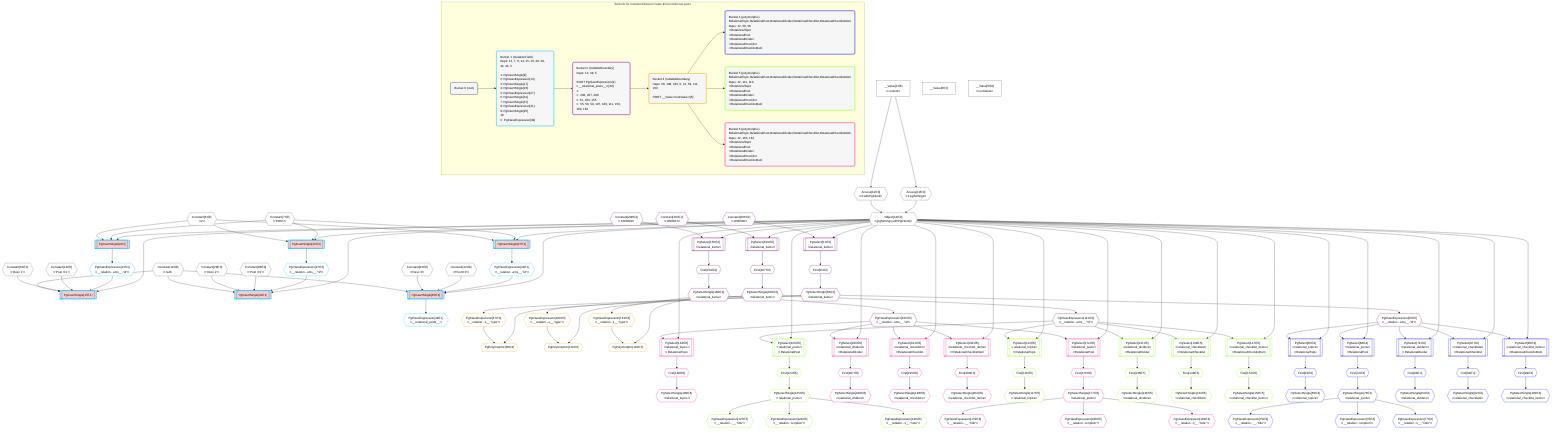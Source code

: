 %%{init: {'themeVariables': { 'fontSize': '12px'}}}%%
graph TD
    classDef path fill:#eee,stroke:#000,color:#000
    classDef plan fill:#fff,stroke-width:1px,color:#000
    classDef itemplan fill:#fff,stroke-width:2px,color:#000
    classDef unbatchedplan fill:#dff,stroke-width:1px,color:#000
    classDef sideeffectplan fill:#fcc,stroke-width:2px,color:#000
    classDef bucket fill:#f6f6f6,color:#000,stroke-width:2px,text-align:left


    %% plan dependencies
    Object12{{"Object[12∈0]<br />ᐸ{pgSettings,withPgClient}ᐳ"}}:::plan
    Access10{{"Access[10∈0]<br />ᐸ3.pgSettingsᐳ"}}:::plan
    Access11{{"Access[11∈0]<br />ᐸ3.withPgClientᐳ"}}:::plan
    Access10 & Access11 --> Object12
    __Value3["__Value[3∈0]<br />ᐸcontextᐳ"]:::plan
    __Value3 --> Access10
    __Value3 --> Access11
    __Value0["__Value[0∈0]"]:::plan
    __Value5["__Value[5∈0]<br />ᐸrootValueᐳ"]:::plan
    Constant7{{"Constant[7∈0]<br />ᐸ'POST'ᐳ"}}:::plan
    Constant8{{"Constant[8∈0]<br />ᐸ2ᐳ"}}:::plan
    Constant14{{"Constant[14∈0]<br />ᐸ'Post ꖛ1'ᐳ"}}:::plan
    Constant15{{"Constant[15∈0]<br />ᐸ'Desc 1'ᐳ"}}:::plan
    Constant16{{"Constant[16∈0]<br />ᐸnullᐳ"}}:::plan
    Constant28{{"Constant[28∈0]<br />ᐸ'Post ꖛ2'ᐳ"}}:::plan
    Constant29{{"Constant[29∈0]<br />ᐸ'Desc 2'ᐳ"}}:::plan
    Constant42{{"Constant[42∈0]<br />ᐸ'Post ꖛ3'ᐳ"}}:::plan
    Constant43{{"Constant[43∈0]<br />ᐸ'Desc 3'ᐳ"}}:::plan
    PgInsertSingle17[["PgInsertSingle[17∈1]"]]:::sideeffectplan
    PgClassExpression13{{"PgClassExpression[13∈1]<br />ᐸ__relation...ems__.”id”ᐳ"}}:::plan
    Object12 & PgClassExpression13 & Constant14 & Constant15 & Constant16 --> PgInsertSingle17
    PgInsertSingle31[["PgInsertSingle[31∈1]"]]:::sideeffectplan
    PgClassExpression27{{"PgClassExpression[27∈1]<br />ᐸ__relation...ems__.”id”ᐳ"}}:::plan
    Object12 & PgClassExpression27 & Constant28 & Constant29 & Constant16 --> PgInsertSingle31
    PgInsertSingle45[["PgInsertSingle[45∈1]"]]:::sideeffectplan
    PgClassExpression41{{"PgClassExpression[41∈1]<br />ᐸ__relation...ems__.”id”ᐳ"}}:::plan
    Object12 & PgClassExpression41 & Constant42 & Constant43 & Constant16 --> PgInsertSingle45
    PgInsertSingle9[["PgInsertSingle[9∈1]"]]:::sideeffectplan
    Object12 & Constant7 & Constant8 --> PgInsertSingle9
    PgInsertSingle23[["PgInsertSingle[23∈1]"]]:::sideeffectplan
    Object12 & Constant7 & Constant8 --> PgInsertSingle23
    PgInsertSingle37[["PgInsertSingle[37∈1]"]]:::sideeffectplan
    Object12 & Constant7 & Constant8 --> PgInsertSingle37
    PgInsertSingle9 --> PgClassExpression13
    PgInsertSingle23 --> PgClassExpression27
    PgInsertSingle37 --> PgClassExpression41
    PgClassExpression49{{"PgClassExpression[49∈1]<br />ᐸ__relational_posts__ᐳ"}}:::plan
    PgInsertSingle45 --> PgClassExpression49
    PgSelect51[["PgSelect[51∈2]<br />ᐸrelational_itemsᐳ"]]:::plan
    Constant206{{"Constant[206∈2]<br />ᐸ1000000ᐳ"}}:::plan
    Object12 & Constant206 --> PgSelect51
    PgSelect103[["PgSelect[103∈2]<br />ᐸrelational_itemsᐳ"]]:::plan
    Constant207{{"Constant[207∈2]<br />ᐸ1000001ᐳ"}}:::plan
    Object12 & Constant207 --> PgSelect103
    PgSelect155[["PgSelect[155∈2]<br />ᐸrelational_itemsᐳ"]]:::plan
    Constant208{{"Constant[208∈2]<br />ᐸ1000002ᐳ"}}:::plan
    Object12 & Constant208 --> PgSelect155
    First55{{"First[55∈2]"}}:::plan
    PgSelect51 --> First55
    PgSelectSingle56{{"PgSelectSingle[56∈2]<br />ᐸrelational_itemsᐳ"}}:::plan
    First55 --> PgSelectSingle56
    PgClassExpression59{{"PgClassExpression[59∈2]<br />ᐸ__relation...ems__.”id”ᐳ"}}:::plan
    PgSelectSingle56 --> PgClassExpression59
    First107{{"First[107∈2]"}}:::plan
    PgSelect103 --> First107
    PgSelectSingle108{{"PgSelectSingle[108∈2]<br />ᐸrelational_itemsᐳ"}}:::plan
    First107 --> PgSelectSingle108
    PgClassExpression111{{"PgClassExpression[111∈2]<br />ᐸ__relation...ems__.”id”ᐳ"}}:::plan
    PgSelectSingle108 --> PgClassExpression111
    First159{{"First[159∈2]"}}:::plan
    PgSelect155 --> First159
    PgSelectSingle160{{"PgSelectSingle[160∈2]<br />ᐸrelational_itemsᐳ"}}:::plan
    First159 --> PgSelectSingle160
    PgClassExpression163{{"PgClassExpression[163∈2]<br />ᐸ__relation...ems__.”id”ᐳ"}}:::plan
    PgSelectSingle160 --> PgClassExpression163
    PgPolymorphic58{{"PgPolymorphic[58∈3]"}}:::plan
    PgClassExpression57{{"PgClassExpression[57∈3]<br />ᐸ__relation...s__.”type”ᐳ"}}:::plan
    PgSelectSingle56 & PgClassExpression57 --> PgPolymorphic58
    PgPolymorphic110{{"PgPolymorphic[110∈3]"}}:::plan
    PgClassExpression109{{"PgClassExpression[109∈3]<br />ᐸ__relation...s__.”type”ᐳ"}}:::plan
    PgSelectSingle108 & PgClassExpression109 --> PgPolymorphic110
    PgPolymorphic162{{"PgPolymorphic[162∈3]"}}:::plan
    PgClassExpression161{{"PgClassExpression[161∈3]<br />ᐸ__relation...s__.”type”ᐳ"}}:::plan
    PgSelectSingle160 & PgClassExpression161 --> PgPolymorphic162
    PgSelectSingle56 --> PgClassExpression57
    PgSelectSingle108 --> PgClassExpression109
    PgSelectSingle160 --> PgClassExpression161
    PgSelect164[["PgSelect[164∈6]<br />ᐸrelational_topicsᐳ<br />ᐳRelationalTopic"]]:::plan
    Object12 & PgClassExpression163 --> PgSelect164
    PgSelect172[["PgSelect[172∈6]<br />ᐸrelational_postsᐳ<br />ᐳRelationalPost"]]:::plan
    Object12 & PgClassExpression163 --> PgSelect172
    PgSelect183[["PgSelect[183∈6]<br />ᐸrelational_dividersᐳ<br />ᐳRelationalDivider"]]:::plan
    Object12 & PgClassExpression163 --> PgSelect183
    PgSelect191[["PgSelect[191∈6]<br />ᐸrelational_checklistsᐳ<br />ᐳRelationalChecklist"]]:::plan
    Object12 & PgClassExpression163 --> PgSelect191
    PgSelect199[["PgSelect[199∈6]<br />ᐸrelational_checklist_itemsᐳ<br />ᐳRelationalChecklistItem"]]:::plan
    Object12 & PgClassExpression163 --> PgSelect199
    First168{{"First[168∈6]"}}:::plan
    PgSelect164 --> First168
    PgSelectSingle169{{"PgSelectSingle[169∈6]<br />ᐸrelational_topicsᐳ"}}:::plan
    First168 --> PgSelectSingle169
    First176{{"First[176∈6]"}}:::plan
    PgSelect172 --> First176
    PgSelectSingle177{{"PgSelectSingle[177∈6]<br />ᐸrelational_postsᐳ"}}:::plan
    First176 --> PgSelectSingle177
    PgClassExpression179{{"PgClassExpression[179∈6]<br />ᐸ__relation...__.”title”ᐳ"}}:::plan
    PgSelectSingle177 --> PgClassExpression179
    PgClassExpression180{{"PgClassExpression[180∈6]<br />ᐸ__relation...scription”ᐳ"}}:::plan
    PgSelectSingle177 --> PgClassExpression180
    PgClassExpression181{{"PgClassExpression[181∈6]<br />ᐸ__relation...s__.”note”ᐳ"}}:::plan
    PgSelectSingle177 --> PgClassExpression181
    First187{{"First[187∈6]"}}:::plan
    PgSelect183 --> First187
    PgSelectSingle188{{"PgSelectSingle[188∈6]<br />ᐸrelational_dividersᐳ"}}:::plan
    First187 --> PgSelectSingle188
    First195{{"First[195∈6]"}}:::plan
    PgSelect191 --> First195
    PgSelectSingle196{{"PgSelectSingle[196∈6]<br />ᐸrelational_checklistsᐳ"}}:::plan
    First195 --> PgSelectSingle196
    First203{{"First[203∈6]"}}:::plan
    PgSelect199 --> First203
    PgSelectSingle204{{"PgSelectSingle[204∈6]<br />ᐸrelational_checklist_itemsᐳ"}}:::plan
    First203 --> PgSelectSingle204
    PgSelect112[["PgSelect[112∈5]<br />ᐸrelational_topicsᐳ<br />ᐳRelationalTopic"]]:::plan
    Object12 & PgClassExpression111 --> PgSelect112
    PgSelect120[["PgSelect[120∈5]<br />ᐸrelational_postsᐳ<br />ᐳRelationalPost"]]:::plan
    Object12 & PgClassExpression111 --> PgSelect120
    PgSelect131[["PgSelect[131∈5]<br />ᐸrelational_dividersᐳ<br />ᐳRelationalDivider"]]:::plan
    Object12 & PgClassExpression111 --> PgSelect131
    PgSelect139[["PgSelect[139∈5]<br />ᐸrelational_checklistsᐳ<br />ᐳRelationalChecklist"]]:::plan
    Object12 & PgClassExpression111 --> PgSelect139
    PgSelect147[["PgSelect[147∈5]<br />ᐸrelational_checklist_itemsᐳ<br />ᐳRelationalChecklistItem"]]:::plan
    Object12 & PgClassExpression111 --> PgSelect147
    First116{{"First[116∈5]"}}:::plan
    PgSelect112 --> First116
    PgSelectSingle117{{"PgSelectSingle[117∈5]<br />ᐸrelational_topicsᐳ"}}:::plan
    First116 --> PgSelectSingle117
    First124{{"First[124∈5]"}}:::plan
    PgSelect120 --> First124
    PgSelectSingle125{{"PgSelectSingle[125∈5]<br />ᐸrelational_postsᐳ"}}:::plan
    First124 --> PgSelectSingle125
    PgClassExpression127{{"PgClassExpression[127∈5]<br />ᐸ__relation...__.”title”ᐳ"}}:::plan
    PgSelectSingle125 --> PgClassExpression127
    PgClassExpression128{{"PgClassExpression[128∈5]<br />ᐸ__relation...scription”ᐳ"}}:::plan
    PgSelectSingle125 --> PgClassExpression128
    PgClassExpression129{{"PgClassExpression[129∈5]<br />ᐸ__relation...s__.”note”ᐳ"}}:::plan
    PgSelectSingle125 --> PgClassExpression129
    First135{{"First[135∈5]"}}:::plan
    PgSelect131 --> First135
    PgSelectSingle136{{"PgSelectSingle[136∈5]<br />ᐸrelational_dividersᐳ"}}:::plan
    First135 --> PgSelectSingle136
    First143{{"First[143∈5]"}}:::plan
    PgSelect139 --> First143
    PgSelectSingle144{{"PgSelectSingle[144∈5]<br />ᐸrelational_checklistsᐳ"}}:::plan
    First143 --> PgSelectSingle144
    First151{{"First[151∈5]"}}:::plan
    PgSelect147 --> First151
    PgSelectSingle152{{"PgSelectSingle[152∈5]<br />ᐸrelational_checklist_itemsᐳ"}}:::plan
    First151 --> PgSelectSingle152
    PgSelect60[["PgSelect[60∈4]<br />ᐸrelational_topicsᐳ<br />ᐳRelationalTopic"]]:::plan
    Object12 & PgClassExpression59 --> PgSelect60
    PgSelect68[["PgSelect[68∈4]<br />ᐸrelational_postsᐳ<br />ᐳRelationalPost"]]:::plan
    Object12 & PgClassExpression59 --> PgSelect68
    PgSelect79[["PgSelect[79∈4]<br />ᐸrelational_dividersᐳ<br />ᐳRelationalDivider"]]:::plan
    Object12 & PgClassExpression59 --> PgSelect79
    PgSelect87[["PgSelect[87∈4]<br />ᐸrelational_checklistsᐳ<br />ᐳRelationalChecklist"]]:::plan
    Object12 & PgClassExpression59 --> PgSelect87
    PgSelect95[["PgSelect[95∈4]<br />ᐸrelational_checklist_itemsᐳ<br />ᐳRelationalChecklistItem"]]:::plan
    Object12 & PgClassExpression59 --> PgSelect95
    First64{{"First[64∈4]"}}:::plan
    PgSelect60 --> First64
    PgSelectSingle65{{"PgSelectSingle[65∈4]<br />ᐸrelational_topicsᐳ"}}:::plan
    First64 --> PgSelectSingle65
    First72{{"First[72∈4]"}}:::plan
    PgSelect68 --> First72
    PgSelectSingle73{{"PgSelectSingle[73∈4]<br />ᐸrelational_postsᐳ"}}:::plan
    First72 --> PgSelectSingle73
    PgClassExpression75{{"PgClassExpression[75∈4]<br />ᐸ__relation...__.”title”ᐳ"}}:::plan
    PgSelectSingle73 --> PgClassExpression75
    PgClassExpression76{{"PgClassExpression[76∈4]<br />ᐸ__relation...scription”ᐳ"}}:::plan
    PgSelectSingle73 --> PgClassExpression76
    PgClassExpression77{{"PgClassExpression[77∈4]<br />ᐸ__relation...s__.”note”ᐳ"}}:::plan
    PgSelectSingle73 --> PgClassExpression77
    First83{{"First[83∈4]"}}:::plan
    PgSelect79 --> First83
    PgSelectSingle84{{"PgSelectSingle[84∈4]<br />ᐸrelational_dividersᐳ"}}:::plan
    First83 --> PgSelectSingle84
    First91{{"First[91∈4]"}}:::plan
    PgSelect87 --> First91
    PgSelectSingle92{{"PgSelectSingle[92∈4]<br />ᐸrelational_checklistsᐳ"}}:::plan
    First91 --> PgSelectSingle92
    First99{{"First[99∈4]"}}:::plan
    PgSelect95 --> First99
    PgSelectSingle100{{"PgSelectSingle[100∈4]<br />ᐸrelational_checklist_itemsᐳ"}}:::plan
    First99 --> PgSelectSingle100

    %% define steps

    subgraph "Buckets for mutations/basics/create-three-relational-posts"
    Bucket0("Bucket 0 (root)"):::bucket
    classDef bucket0 stroke:#696969
    class Bucket0,__Value0,__Value3,__Value5,Constant7,Constant8,Access10,Access11,Object12,Constant14,Constant15,Constant16,Constant28,Constant29,Constant42,Constant43 bucket0
    Bucket1("Bucket 1 (mutationField)<br />Deps: 12, 7, 8, 14, 15, 16, 28, 29, 42, 43, 5<br /><br />1: PgInsertSingle[9]<br />2: PgClassExpression[13]<br />3: PgInsertSingle[17]<br />4: PgInsertSingle[23]<br />5: PgClassExpression[27]<br />6: PgInsertSingle[31]<br />7: PgInsertSingle[37]<br />8: PgClassExpression[41]<br />9: PgInsertSingle[45]<br />10: <br />ᐳ: PgClassExpression[49]"):::bucket
    classDef bucket1 stroke:#00bfff
    class Bucket1,PgInsertSingle9,PgClassExpression13,PgInsertSingle17,PgInsertSingle23,PgClassExpression27,PgInsertSingle31,PgInsertSingle37,PgClassExpression41,PgInsertSingle45,PgClassExpression49 bucket1
    Bucket2("Bucket 2 (nullableBoundary)<br />Deps: 12, 49, 5<br /><br />ROOT PgClassExpression{1}ᐸ__relational_posts__ᐳ[49]<br />1: <br />ᐳ: 206, 207, 208<br />2: 51, 103, 155<br />ᐳ: 55, 56, 59, 107, 108, 111, 159, 160, 163"):::bucket
    classDef bucket2 stroke:#7f007f
    class Bucket2,PgSelect51,First55,PgSelectSingle56,PgClassExpression59,PgSelect103,First107,PgSelectSingle108,PgClassExpression111,PgSelect155,First159,PgSelectSingle160,PgClassExpression163,Constant206,Constant207,Constant208 bucket2
    Bucket3("Bucket 3 (nullableBoundary)<br />Deps: 56, 108, 160, 5, 12, 59, 111, 163<br /><br />ROOT __ValueᐸrootValueᐳ[5]"):::bucket
    classDef bucket3 stroke:#ffa500
    class Bucket3,PgClassExpression57,PgPolymorphic58,PgClassExpression109,PgPolymorphic110,PgClassExpression161,PgPolymorphic162 bucket3
    Bucket4("Bucket 4 (polymorphic)<br />RelationalTopic,RelationalPost,RelationalDivider,RelationalChecklist,RelationalChecklistItem<br />Deps: 12, 59, 58<br />ᐳRelationalTopic<br />ᐳRelationalPost<br />ᐳRelationalDivider<br />ᐳRelationalChecklist<br />ᐳRelationalChecklistItem"):::bucket
    classDef bucket4 stroke:#0000ff
    class Bucket4,PgSelect60,First64,PgSelectSingle65,PgSelect68,First72,PgSelectSingle73,PgClassExpression75,PgClassExpression76,PgClassExpression77,PgSelect79,First83,PgSelectSingle84,PgSelect87,First91,PgSelectSingle92,PgSelect95,First99,PgSelectSingle100 bucket4
    Bucket5("Bucket 5 (polymorphic)<br />RelationalTopic,RelationalPost,RelationalDivider,RelationalChecklist,RelationalChecklistItem<br />Deps: 12, 111, 110<br />ᐳRelationalTopic<br />ᐳRelationalPost<br />ᐳRelationalDivider<br />ᐳRelationalChecklist<br />ᐳRelationalChecklistItem"):::bucket
    classDef bucket5 stroke:#7fff00
    class Bucket5,PgSelect112,First116,PgSelectSingle117,PgSelect120,First124,PgSelectSingle125,PgClassExpression127,PgClassExpression128,PgClassExpression129,PgSelect131,First135,PgSelectSingle136,PgSelect139,First143,PgSelectSingle144,PgSelect147,First151,PgSelectSingle152 bucket5
    Bucket6("Bucket 6 (polymorphic)<br />RelationalTopic,RelationalPost,RelationalDivider,RelationalChecklist,RelationalChecklistItem<br />Deps: 12, 163, 162<br />ᐳRelationalTopic<br />ᐳRelationalPost<br />ᐳRelationalDivider<br />ᐳRelationalChecklist<br />ᐳRelationalChecklistItem"):::bucket
    classDef bucket6 stroke:#ff1493
    class Bucket6,PgSelect164,First168,PgSelectSingle169,PgSelect172,First176,PgSelectSingle177,PgClassExpression179,PgClassExpression180,PgClassExpression181,PgSelect183,First187,PgSelectSingle188,PgSelect191,First195,PgSelectSingle196,PgSelect199,First203,PgSelectSingle204 bucket6
    Bucket0 --> Bucket1
    Bucket1 --> Bucket2
    Bucket2 --> Bucket3
    Bucket3 --> Bucket4 & Bucket5 & Bucket6
    end